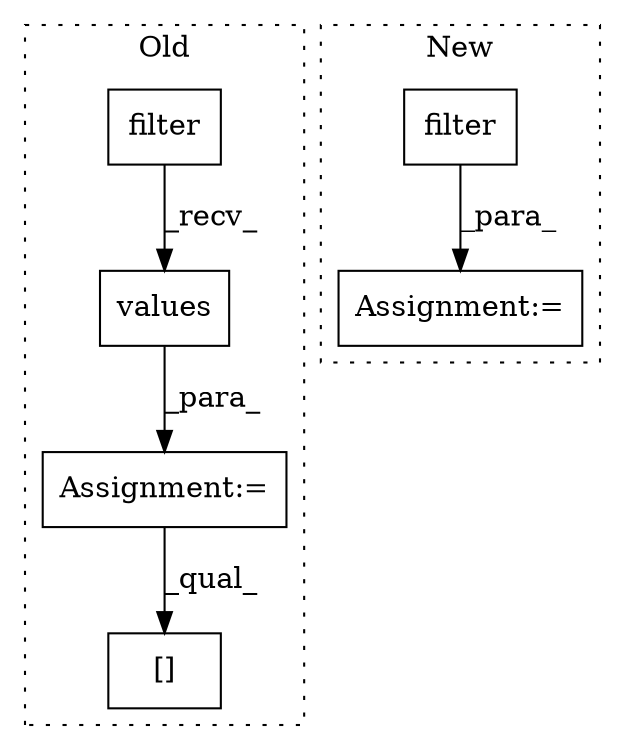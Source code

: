 digraph G {
subgraph cluster0 {
1 [label="values" a="32" s="3394,3405" l="7,1" shape="box"];
3 [label="[]" a="2" s="3509,3515" l="2,1" shape="box"];
4 [label="filter" a="32" s="3381,3392" l="7,1" shape="box"];
6 [label="Assignment:=" a="7" s="3589" l="36" shape="box"];
label = "Old";
style="dotted";
}
subgraph cluster1 {
2 [label="filter" a="32" s="3575,3592" l="7,1" shape="box"];
5 [label="Assignment:=" a="7" s="3645" l="1" shape="box"];
label = "New";
style="dotted";
}
1 -> 6 [label="_para_"];
2 -> 5 [label="_para_"];
4 -> 1 [label="_recv_"];
6 -> 3 [label="_qual_"];
}